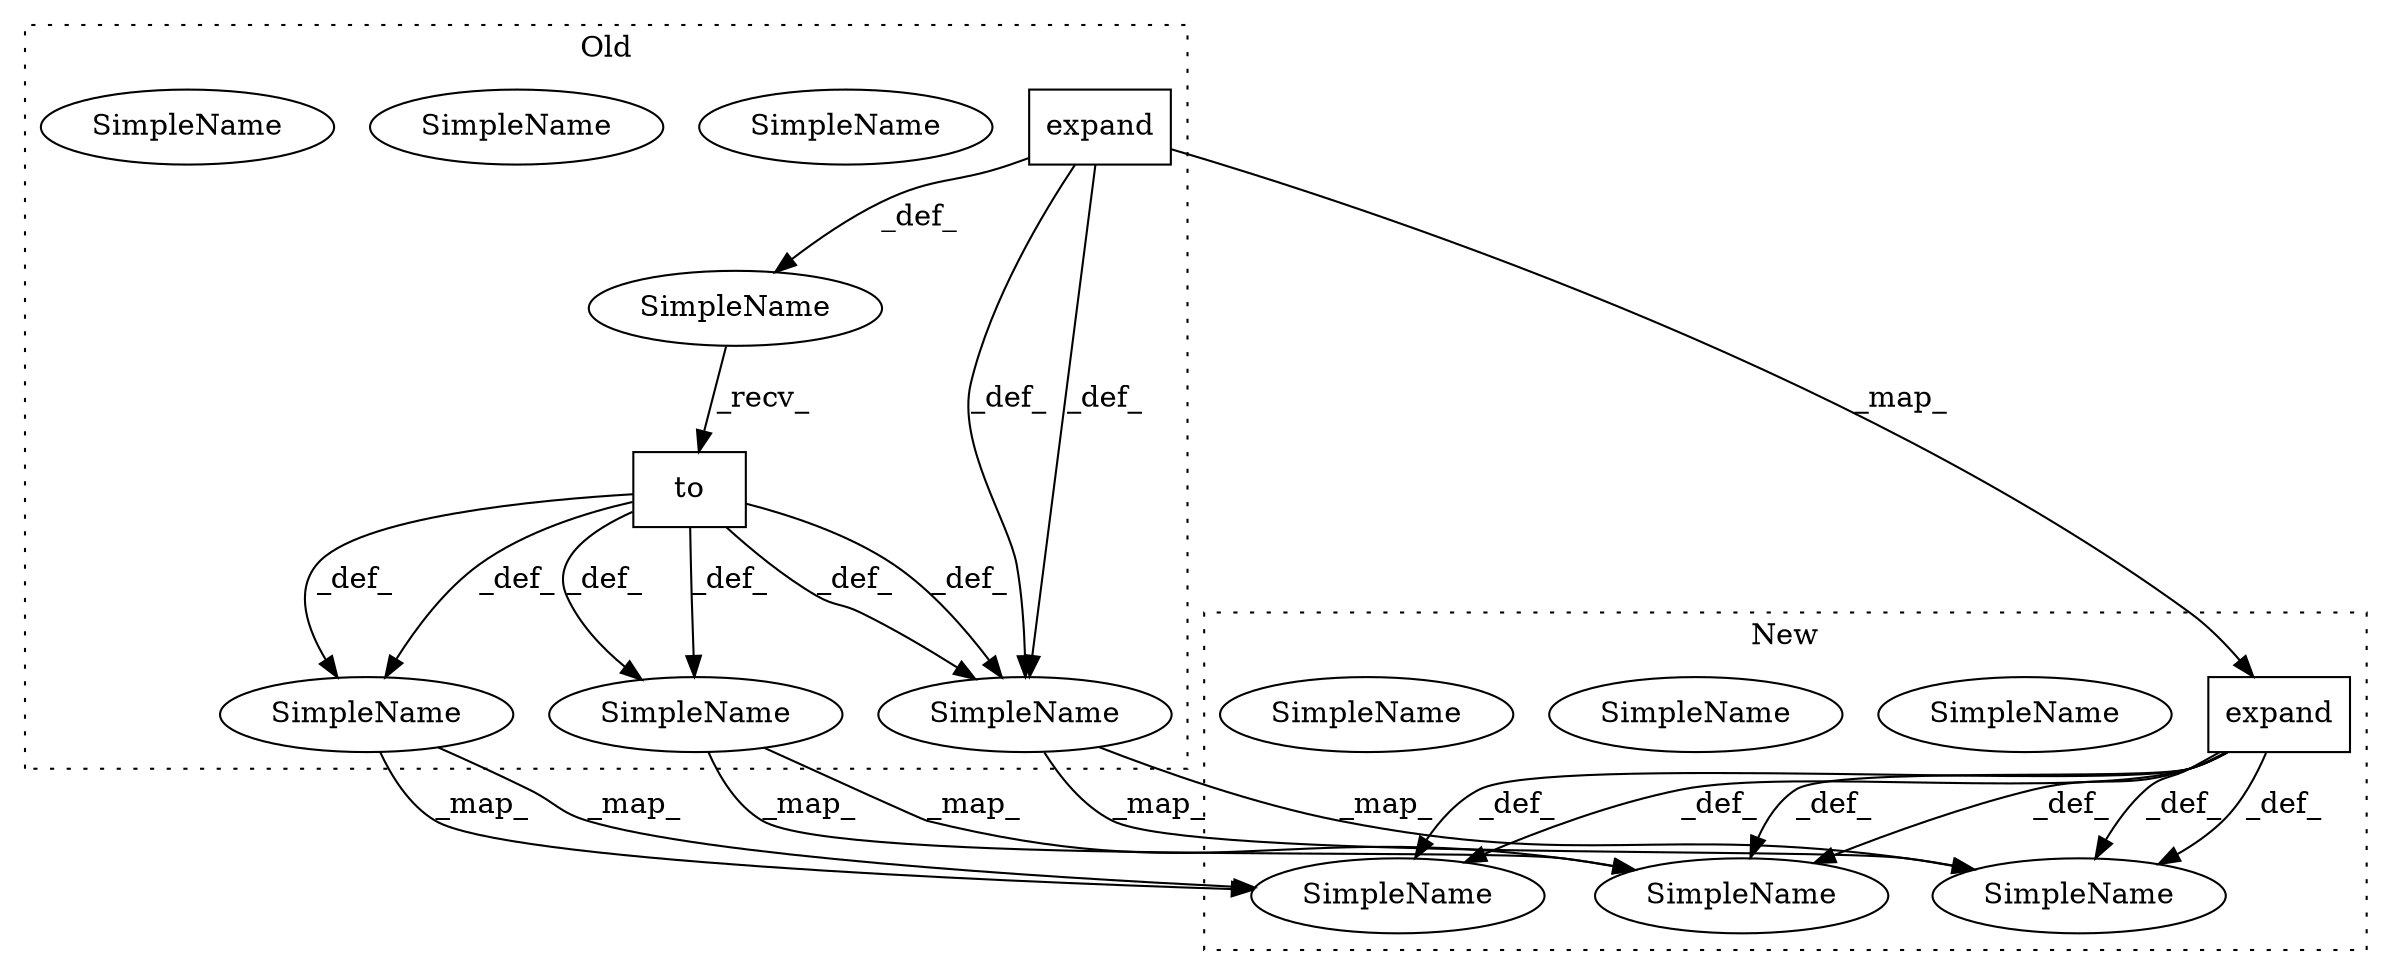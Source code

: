 digraph G {
subgraph cluster0 {
1 [label="expand" a="32" s="9572,9598" l="7,1" shape="box"];
3 [label="SimpleName" a="42" s="9654" l="8" shape="ellipse"];
6 [label="SimpleName" a="42" s="9654" l="8" shape="ellipse"];
7 [label="SimpleName" a="42" s="9550" l="3" shape="ellipse"];
10 [label="SimpleName" a="42" s="9550" l="3" shape="ellipse"];
11 [label="SimpleName" a="42" s="" l="" shape="ellipse"];
12 [label="to" a="32" s="9600,9609" l="3,1" shape="box"];
13 [label="SimpleName" a="42" s="9616" l="6" shape="ellipse"];
16 [label="SimpleName" a="42" s="9616" l="6" shape="ellipse"];
label = "Old";
style="dotted";
}
subgraph cluster1 {
2 [label="expand" a="32" s="10058,10084" l="7,1" shape="box"];
4 [label="SimpleName" a="42" s="10129" l="8" shape="ellipse"];
5 [label="SimpleName" a="42" s="10129" l="8" shape="ellipse"];
8 [label="SimpleName" a="42" s="10023" l="3" shape="ellipse"];
9 [label="SimpleName" a="42" s="10023" l="3" shape="ellipse"];
14 [label="SimpleName" a="42" s="10091" l="6" shape="ellipse"];
15 [label="SimpleName" a="42" s="10091" l="6" shape="ellipse"];
label = "New";
style="dotted";
}
1 -> 16 [label="_def_"];
1 -> 16 [label="_def_"];
1 -> 2 [label="_map_"];
1 -> 11 [label="_def_"];
2 -> 5 [label="_def_"];
2 -> 9 [label="_def_"];
2 -> 15 [label="_def_"];
2 -> 15 [label="_def_"];
2 -> 5 [label="_def_"];
2 -> 9 [label="_def_"];
6 -> 5 [label="_map_"];
6 -> 5 [label="_map_"];
10 -> 9 [label="_map_"];
10 -> 9 [label="_map_"];
11 -> 12 [label="_recv_"];
12 -> 10 [label="_def_"];
12 -> 6 [label="_def_"];
12 -> 16 [label="_def_"];
12 -> 16 [label="_def_"];
12 -> 6 [label="_def_"];
12 -> 10 [label="_def_"];
16 -> 15 [label="_map_"];
16 -> 15 [label="_map_"];
}
